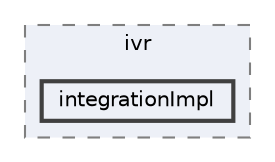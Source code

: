digraph "repository/ivr/src/test/java/com/sterlite/cal/ivr/integrationImpl"
{
 // LATEX_PDF_SIZE
  bgcolor="transparent";
  edge [fontname=Helvetica,fontsize=10,labelfontname=Helvetica,labelfontsize=10];
  node [fontname=Helvetica,fontsize=10,shape=box,height=0.2,width=0.4];
  compound=true
  subgraph clusterdir_f071dce8346cff0014d512393431e32b {
    graph [ bgcolor="#edf0f7", pencolor="grey50", label="ivr", fontname=Helvetica,fontsize=10 style="filled,dashed", URL="dir_f071dce8346cff0014d512393431e32b.html",tooltip=""]
  dir_1cfdb310a1323047ec6bd149297e2eaa [label="integrationImpl", fillcolor="#edf0f7", color="grey25", style="filled,bold", URL="dir_1cfdb310a1323047ec6bd149297e2eaa.html",tooltip=""];
  }
}
